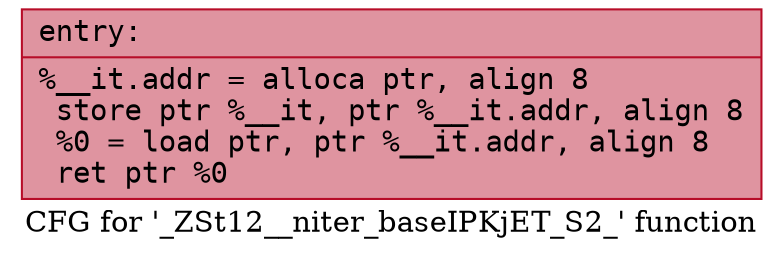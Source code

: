 digraph "CFG for '_ZSt12__niter_baseIPKjET_S2_' function" {
	label="CFG for '_ZSt12__niter_baseIPKjET_S2_' function";

	Node0x556bfec85790 [shape=record,color="#b70d28ff", style=filled, fillcolor="#b70d2870" fontname="Courier",label="{entry:\l|  %__it.addr = alloca ptr, align 8\l  store ptr %__it, ptr %__it.addr, align 8\l  %0 = load ptr, ptr %__it.addr, align 8\l  ret ptr %0\l}"];
}

